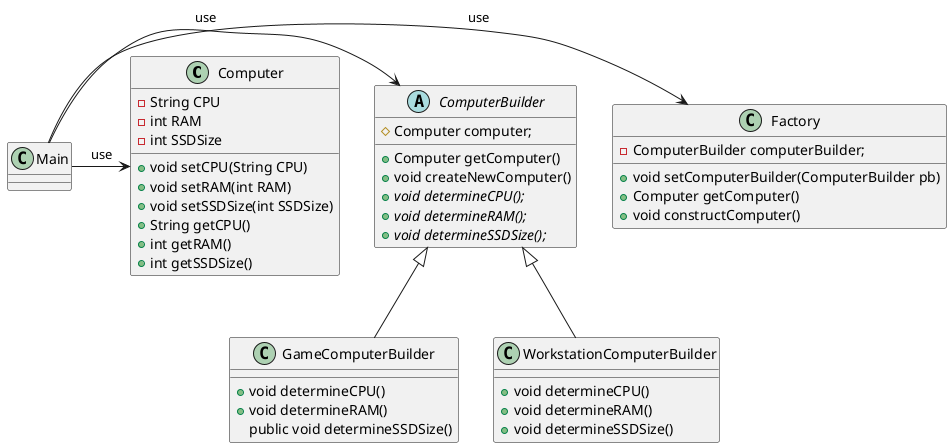 @startuml

class Computer {
    -String CPU
    -int RAM
    -int SSDSize
    +void setCPU(String CPU)
    +void setRAM(int RAM)
    +void setSSDSize(int SSDSize)
    +String getCPU()
    +int getRAM()
    +int getSSDSize()
}
abstract class  ComputerBuilder {
    #Computer computer;
    +Computer getComputer()
    +void createNewComputer()
     +{abstract} void determineCPU();
     +{abstract} void determineRAM();
     +{abstract} void determineSSDSize();
}

class GameComputerBuilder extends ComputerBuilder {
    + void determineCPU()
    + void determineRAM()
    public void determineSSDSize()
}

class WorkstationComputerBuilder extends ComputerBuilder {
    + void determineCPU()
    + void determineRAM()
    + void determineSSDSize()
}
class Factory {
    -ComputerBuilder computerBuilder;
    + void setComputerBuilder(ComputerBuilder pb)
    + Computer getComputer()
    + void constructComputer()
}

Main -> Factory : use
Main -> ComputerBuilder : use
Main -> Computer : use





@enduml